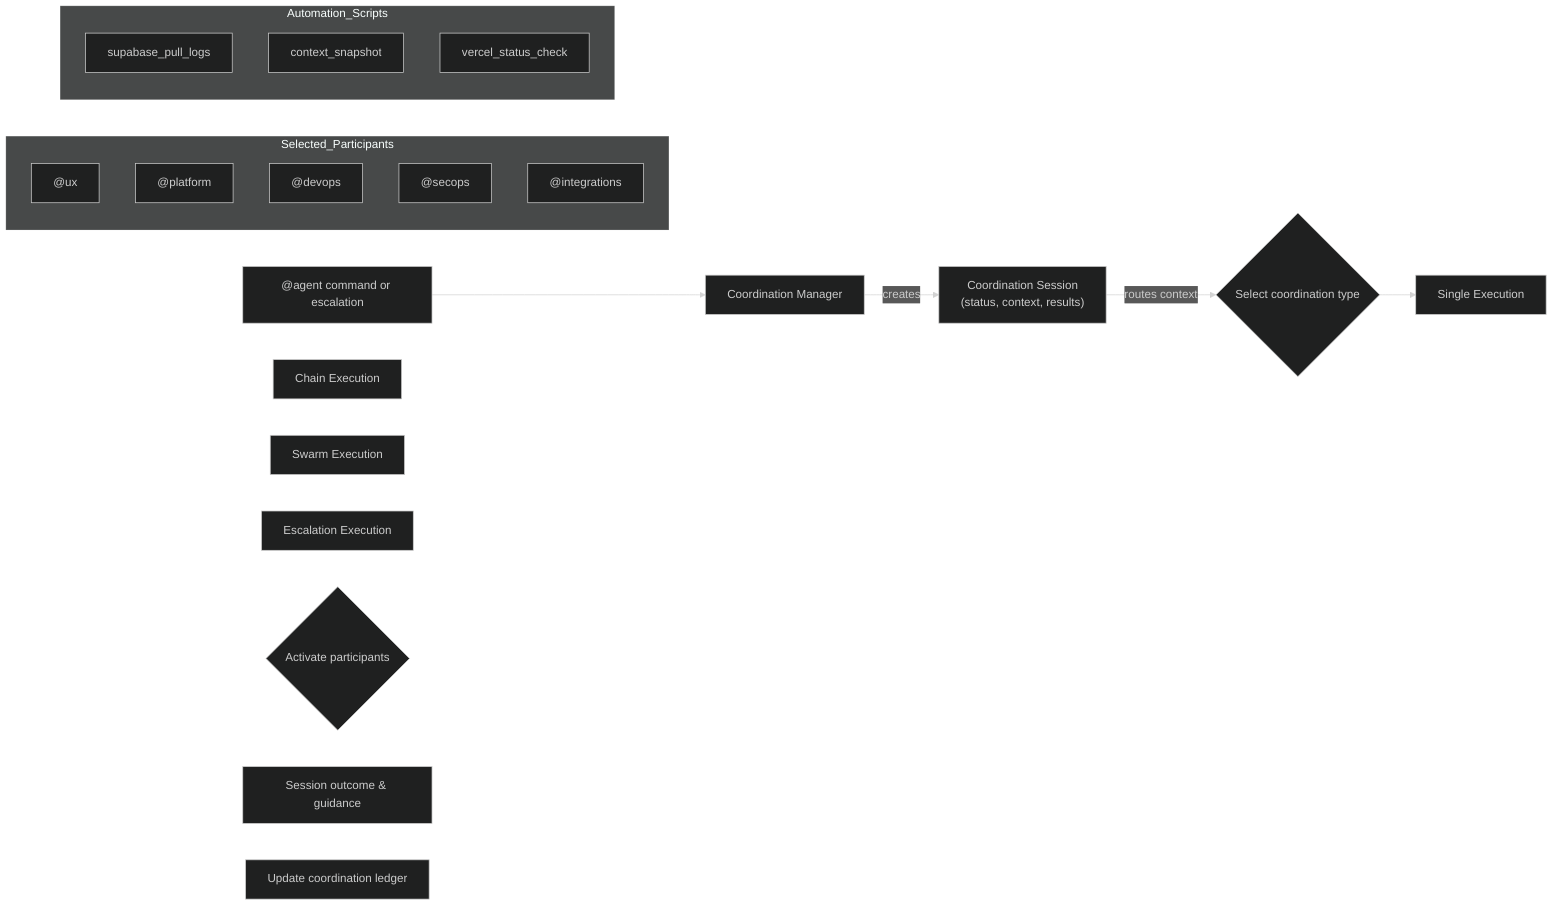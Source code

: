 %%{init: {'theme': 'dark'}}%%
flowchart LR
    AgentRequest["@agent command or escalation"]
    CoordinationManager["Coordination Manager"]
    CoordinationSession["Coordination Session\n(status, context, results)"]
    TypeRouter{"Select coordination type"}
    SingleExec["Single Execution"]
    ChainExec["Chain Execution"]
    SwarmExec["Swarm Execution"]
    EscalationExec["Escalation Execution"]
    ParticipantSelector{"Activate participants"}

    subgraph Selected_Participants
        UX["@ux"]
        Platform["@platform"]
        DevOps["@devops"]
        SecOps["@secops"]
        Integrations["@integrations"]
    end

    subgraph Automation_Scripts
        SupabasePull["supabase_pull_logs"]
        ContextSnapshot["context_snapshot"]
        VercelStatus["vercel_status_check"]
    end

    SessionOutcome["Session outcome & guidance"]
    FeedbackLoop["Update coordination ledger"]

    AgentRequest --> CoordinationManager
    CoordinationManager -->|creates| CoordinationSession
    CoordinationSession -->|routes context| TypeRouter
    TypeRouter --> SingleExec